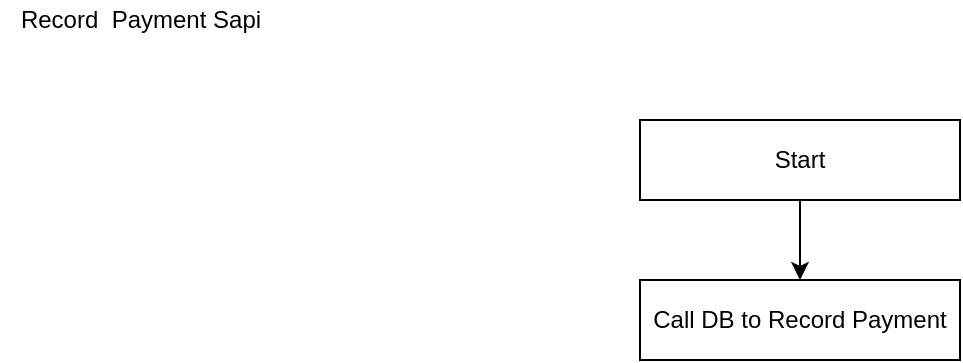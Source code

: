 <mxfile version="14.5.4" type="device"><diagram id="mPSLi2KCOY_whEbYUZ7Q" name="Page-1"><mxGraphModel dx="1186" dy="801" grid="1" gridSize="10" guides="1" tooltips="1" connect="1" arrows="1" fold="1" page="1" pageScale="1" pageWidth="850" pageHeight="1100" math="0" shadow="0"><root><mxCell id="0"/><mxCell id="1" parent="0"/><mxCell id="SK-Fx0BwLReZZT1Tjyfx-1" value="Record&amp;nbsp; Payment Sapi" style="text;html=1;align=center;verticalAlign=middle;resizable=0;points=[];autosize=1;" vertex="1" parent="1"><mxGeometry x="40" y="20" width="140" height="20" as="geometry"/></mxCell><mxCell id="SK-Fx0BwLReZZT1Tjyfx-4" style="edgeStyle=orthogonalEdgeStyle;rounded=0;orthogonalLoop=1;jettySize=auto;html=1;" edge="1" parent="1" source="SK-Fx0BwLReZZT1Tjyfx-2" target="SK-Fx0BwLReZZT1Tjyfx-3"><mxGeometry relative="1" as="geometry"/></mxCell><mxCell id="SK-Fx0BwLReZZT1Tjyfx-2" value="Start" style="rounded=0;whiteSpace=wrap;html=1;" vertex="1" parent="1"><mxGeometry x="360" y="80" width="160" height="40" as="geometry"/></mxCell><mxCell id="SK-Fx0BwLReZZT1Tjyfx-3" value="Call DB to Record Payment" style="rounded=0;whiteSpace=wrap;html=1;" vertex="1" parent="1"><mxGeometry x="360" y="160" width="160" height="40" as="geometry"/></mxCell></root></mxGraphModel></diagram></mxfile>